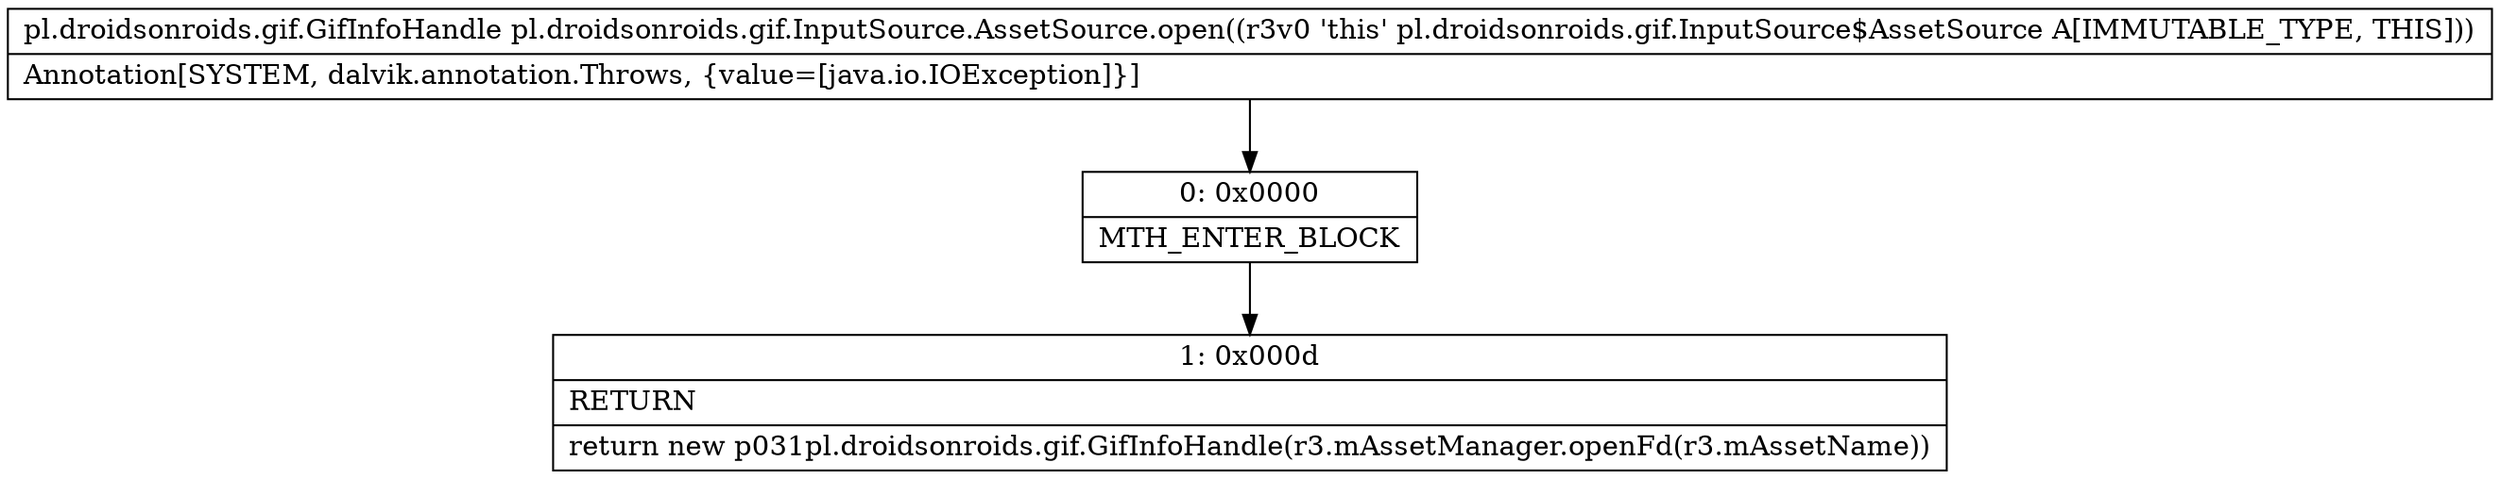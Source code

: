 digraph "CFG forpl.droidsonroids.gif.InputSource.AssetSource.open()Lpl\/droidsonroids\/gif\/GifInfoHandle;" {
Node_0 [shape=record,label="{0\:\ 0x0000|MTH_ENTER_BLOCK\l}"];
Node_1 [shape=record,label="{1\:\ 0x000d|RETURN\l|return new p031pl.droidsonroids.gif.GifInfoHandle(r3.mAssetManager.openFd(r3.mAssetName))\l}"];
MethodNode[shape=record,label="{pl.droidsonroids.gif.GifInfoHandle pl.droidsonroids.gif.InputSource.AssetSource.open((r3v0 'this' pl.droidsonroids.gif.InputSource$AssetSource A[IMMUTABLE_TYPE, THIS]))  | Annotation[SYSTEM, dalvik.annotation.Throws, \{value=[java.io.IOException]\}]\l}"];
MethodNode -> Node_0;
Node_0 -> Node_1;
}

